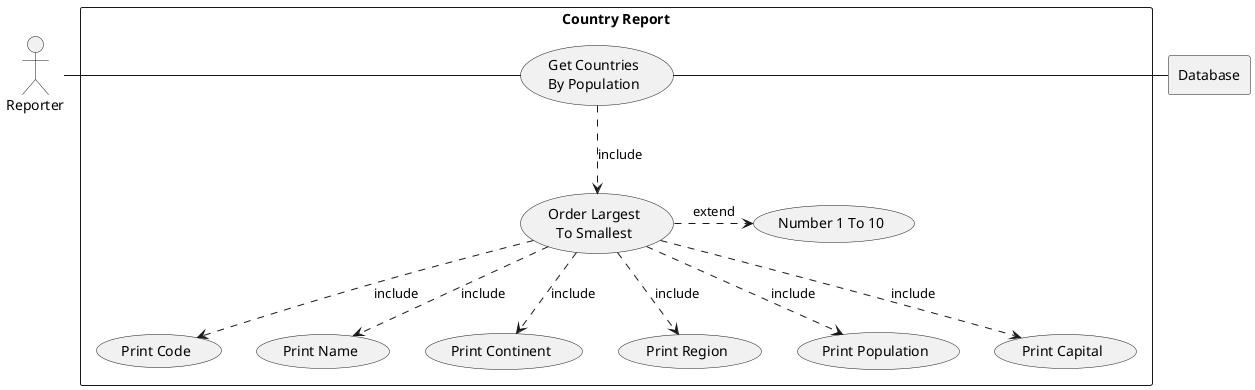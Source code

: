 @startuml

actor rep as "Reporter"

rectangle Database

rectangle "Country Report" {
    usecase UC1 as "Get Countries
    By Population"

    usecase UC2 as "Order Largest
    To Smallest"

    usecase UC3 as "Number 1 To 10"

    usecase UCa as "Print Code"
    usecase UCb as "Print Name"
    usecase UCc as "Print Continent"
    usecase UCd as "Print Region"
    usecase UCe as "Print Population"
    usecase UCf as "Print Capital"

    rep - UC1
    UC1 ..> UC2 : include
    UC2 ..> UCa : include
    UC2 ..> UCb : include
    UC2 ..> UCc : include
    UC2 ..> UCd : include
    UC2 ..> UCe : include
    UC2 ..> UCf : include

    UC2 .> UC3 : extend
    UC1 - Database
}
@enduml